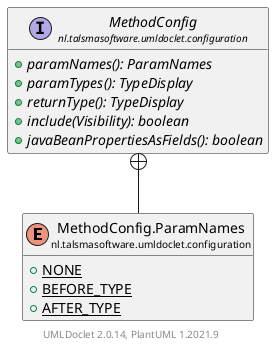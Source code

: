 @startuml
    set namespaceSeparator none
    hide empty fields
    hide empty methods

    enum "<size:14>MethodConfig.ParamNames\n<size:10>nl.talsmasoftware.umldoclet.configuration" as nl.talsmasoftware.umldoclet.configuration.MethodConfig.ParamNames [[MethodConfig.ParamNames.html]] {
        {static} +NONE
        {static} +BEFORE_TYPE
        {static} +AFTER_TYPE
    }

    interface "<size:14>MethodConfig\n<size:10>nl.talsmasoftware.umldoclet.configuration" as nl.talsmasoftware.umldoclet.configuration.MethodConfig [[MethodConfig.html]] {
        {abstract} +paramNames(): ParamNames
        {abstract} +paramTypes(): TypeDisplay
        {abstract} +returnType(): TypeDisplay
        {abstract} +include(Visibility): boolean
        {abstract} +javaBeanPropertiesAsFields(): boolean
    }

    nl.talsmasoftware.umldoclet.configuration.MethodConfig +-- nl.talsmasoftware.umldoclet.configuration.MethodConfig.ParamNames

    center footer UMLDoclet 2.0.14, PlantUML 1.2021.9
@enduml
